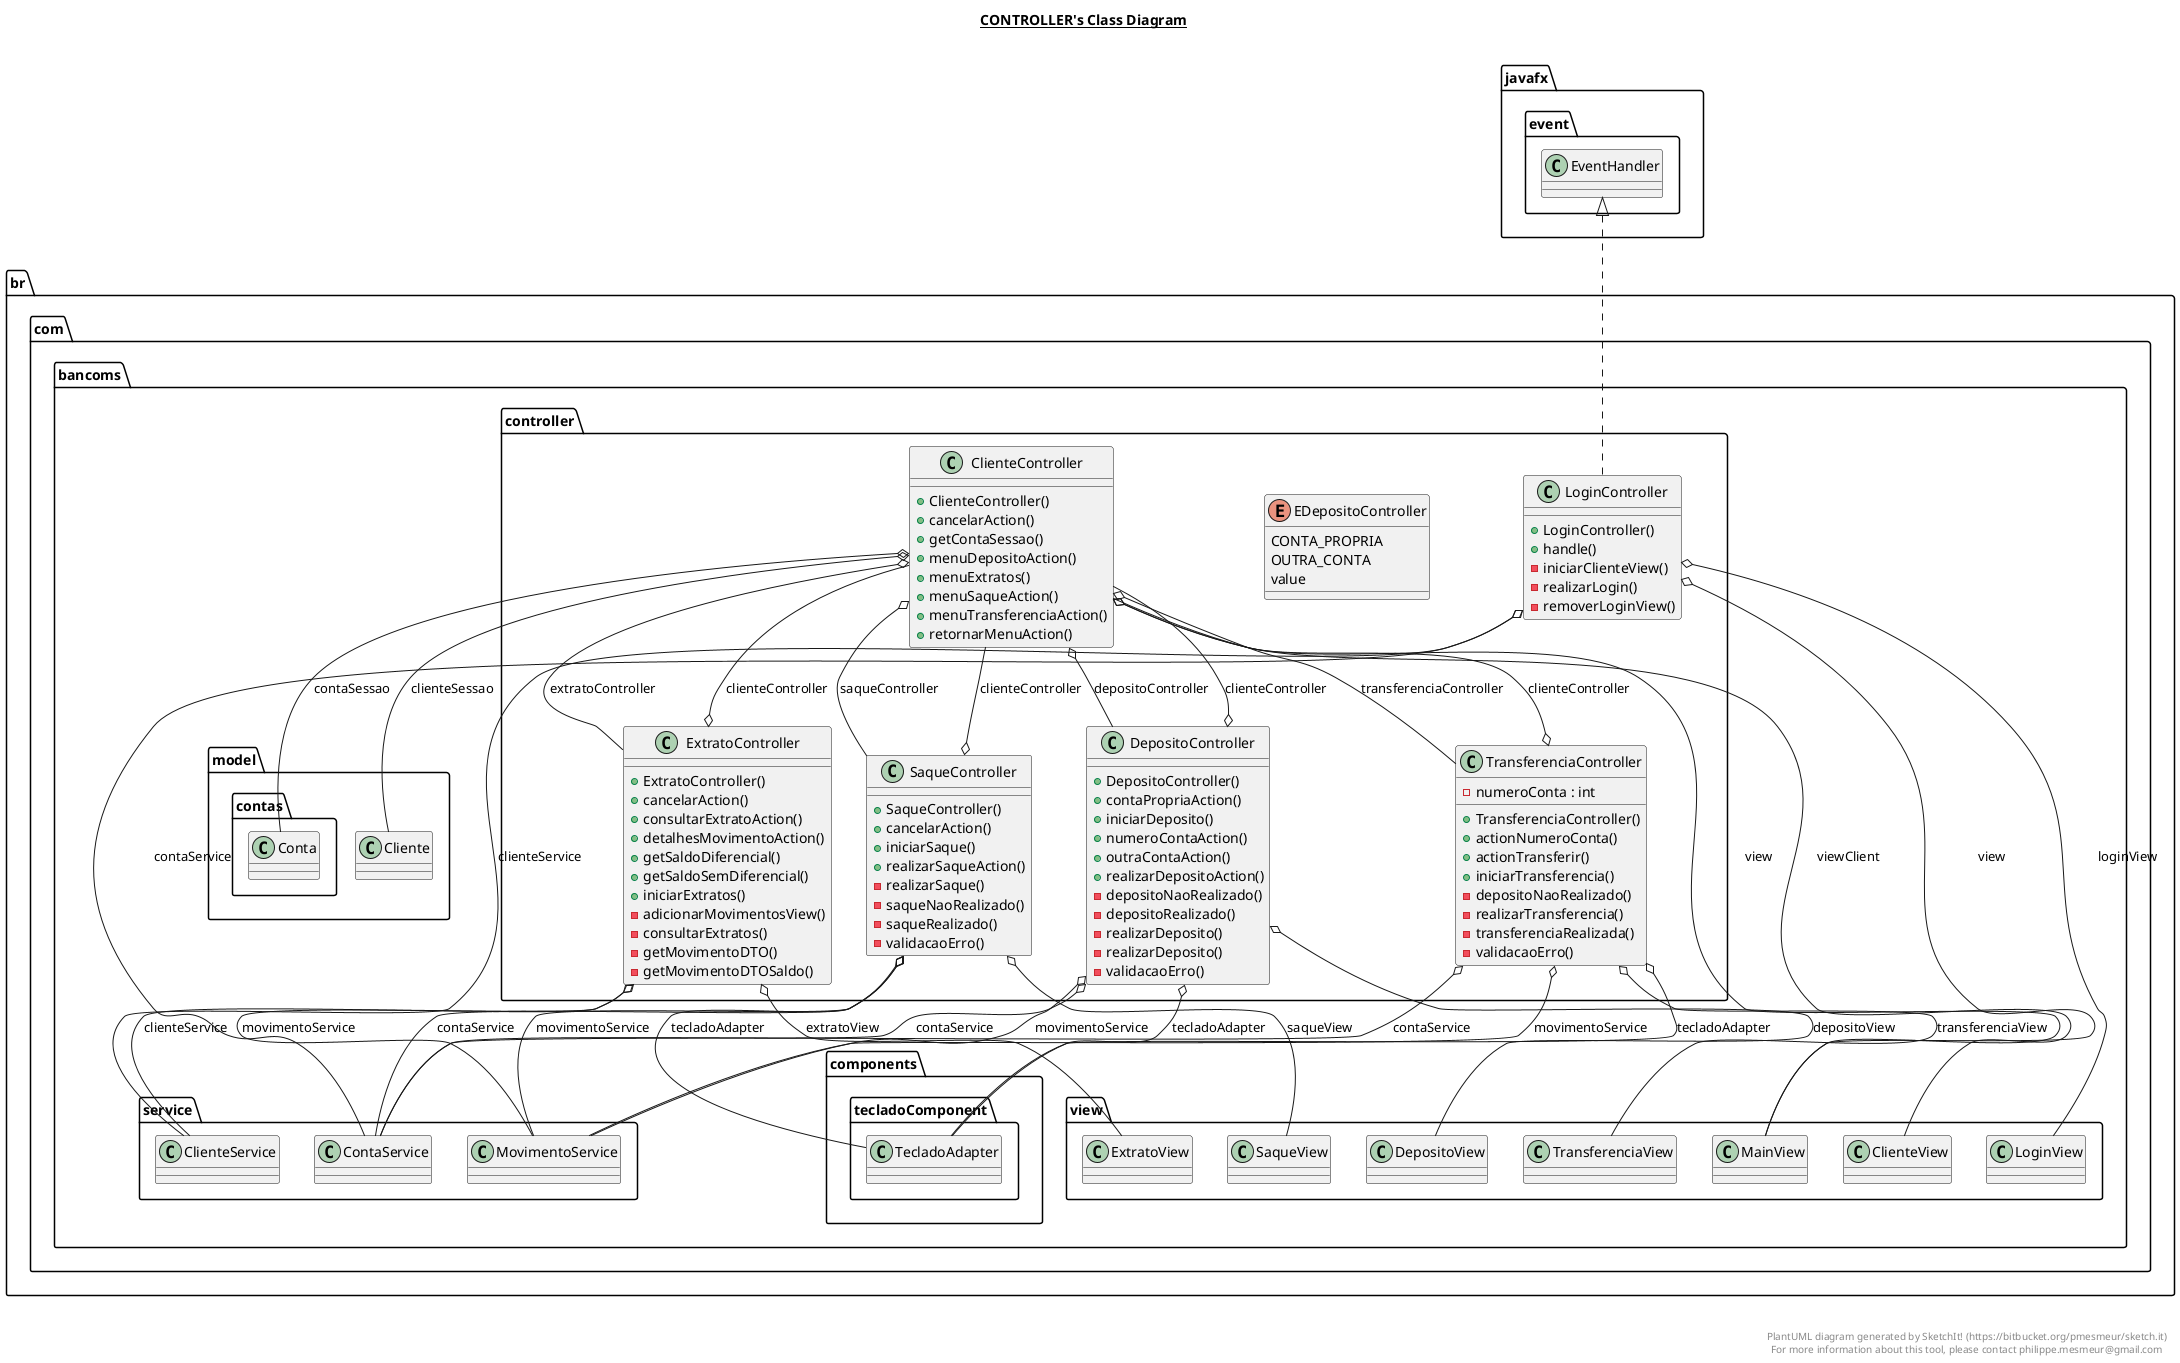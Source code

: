 @startuml

title __CONTROLLER's Class Diagram__\n

  namespace br.com.bancoms.controller {
    class br.com.bancoms.controller.ClienteController {
        + ClienteController()
        + cancelarAction()
        + getContaSessao()
        + menuDepositoAction()
        + menuExtratos()
        + menuSaqueAction()
        + menuTransferenciaAction()
        + retornarMenuAction()
    }
  }
  

  namespace br.com.bancoms.controller {
    class br.com.bancoms.controller.DepositoController {
        + DepositoController()
        + contaPropriaAction()
        + iniciarDeposito()
        + numeroContaAction()
        + outraContaAction()
        + realizarDepositoAction()
        - depositoNaoRealizado()
        - depositoRealizado()
        - realizarDeposito()
        - realizarDeposito()
        - validacaoErro()
    }
  }
  

  namespace br.com.bancoms.controller {
    enum EDepositoController {
      CONTA_PROPRIA
      OUTRA_CONTA
      value
    }
  }
  

  namespace br.com.bancoms.controller {
    class br.com.bancoms.controller.ExtratoController {
        + ExtratoController()
        + cancelarAction()
        + consultarExtratoAction()
        + detalhesMovimentoAction()
        + getSaldoDiferencial()
        + getSaldoSemDiferencial()
        + iniciarExtratos()
        - adicionarMovimentosView()
        - consultarExtratos()
        - getMovimentoDTO()
        - getMovimentoDTOSaldo()
    }
  }
  

  namespace br.com.bancoms.controller {
    class br.com.bancoms.controller.LoginController {
        + LoginController()
        + handle()
        - iniciarClienteView()
        - realizarLogin()
        - removerLoginView()
    }
  }
  

  namespace br.com.bancoms.controller {
    class br.com.bancoms.controller.SaqueController {
        + SaqueController()
        + cancelarAction()
        + iniciarSaque()
        + realizarSaqueAction()
        - realizarSaque()
        - saqueNaoRealizado()
        - saqueRealizado()
        - validacaoErro()
    }
  }
  

  namespace br.com.bancoms.controller {
    class br.com.bancoms.controller.TransferenciaController {
        - numeroConta : int
        + TransferenciaController()
        + actionNumeroConta()
        + actionTransferir()
        + iniciarTransferencia()
        - depositoNaoRealizado()
        - realizarTransferencia()
        - transferenciaRealizada()
        - validacaoErro()
    }
  }
  

  br.com.bancoms.controller.ClienteController o-- br.com.bancoms.model.Cliente : clienteSessao
  br.com.bancoms.controller.ClienteController o-- br.com.bancoms.view.MainView : view
  br.com.bancoms.controller.ClienteController o-- br.com.bancoms.view.ClienteView : viewClient
  br.com.bancoms.controller.ClienteController o-- br.com.bancoms.model.contas.Conta : contaSessao
  br.com.bancoms.controller.ClienteController o-- br.com.bancoms.controller.DepositoController : depositoController
  br.com.bancoms.controller.ClienteController o-- br.com.bancoms.controller.ExtratoController : extratoController
  br.com.bancoms.controller.ClienteController o-- br.com.bancoms.controller.SaqueController : saqueController
  br.com.bancoms.controller.ClienteController o-- br.com.bancoms.controller.TransferenciaController : transferenciaController
  br.com.bancoms.controller.DepositoController o-- br.com.bancoms.controller.ClienteController : clienteController
  br.com.bancoms.controller.DepositoController o-- br.com.bancoms.service.ContaService : contaService
  br.com.bancoms.controller.DepositoController o-- br.com.bancoms.view.DepositoView : depositoView
  br.com.bancoms.controller.DepositoController o-- br.com.bancoms.service.MovimentoService : movimentoService
  br.com.bancoms.controller.DepositoController o-- br.com.bancoms.controller.DepositoController.EDepositoController : opcaoTipoDepositoEscolhido
  br.com.bancoms.controller.DepositoController o-- br.com.bancoms.components.tecladoComponent.TecladoAdapter : tecladoAdapter
  br.com.bancoms.controller.DepositoController +-down- br.com.bancoms.controller.DepositoController.EDepositoController
  br.com.bancoms.controller.ExtratoController o-- br.com.bancoms.controller.ClienteController : clienteController
  br.com.bancoms.controller.ExtratoController o-- br.com.bancoms.service.ClienteService : clienteService
  br.com.bancoms.controller.ExtratoController o-- br.com.bancoms.view.ExtratoView : extratoView
  br.com.bancoms.controller.ExtratoController o-- br.com.bancoms.service.MovimentoService : movimentoService
  br.com.bancoms.controller.LoginController .up.|> javafx.event.EventHandler
  br.com.bancoms.controller.LoginController o-- br.com.bancoms.service.ClienteService : clienteService
  br.com.bancoms.controller.LoginController o-- br.com.bancoms.service.ContaService : contaService
  br.com.bancoms.controller.LoginController o-- br.com.bancoms.view.LoginView : loginView
  br.com.bancoms.controller.LoginController o-- br.com.bancoms.view.MainView : view
  br.com.bancoms.controller.SaqueController o-- br.com.bancoms.controller.ClienteController : clienteController
  br.com.bancoms.controller.SaqueController o-- br.com.bancoms.service.ContaService : contaService
  br.com.bancoms.controller.SaqueController o-- br.com.bancoms.service.MovimentoService : movimentoService
  br.com.bancoms.controller.SaqueController o-- br.com.bancoms.view.SaqueView : saqueView
  br.com.bancoms.controller.SaqueController o-- br.com.bancoms.components.tecladoComponent.TecladoAdapter : tecladoAdapter
  br.com.bancoms.controller.TransferenciaController o-- br.com.bancoms.controller.ClienteController : clienteController
  br.com.bancoms.controller.TransferenciaController o-- br.com.bancoms.service.ContaService : contaService
  br.com.bancoms.controller.TransferenciaController o-- br.com.bancoms.service.MovimentoService : movimentoService
  br.com.bancoms.controller.TransferenciaController o-- br.com.bancoms.components.tecladoComponent.TecladoAdapter : tecladoAdapter
  br.com.bancoms.controller.TransferenciaController o-- br.com.bancoms.view.TransferenciaView : transferenciaView


right footer


PlantUML diagram generated by SketchIt! (https://bitbucket.org/pmesmeur/sketch.it)
For more information about this tool, please contact philippe.mesmeur@gmail.com
endfooter

@enduml
